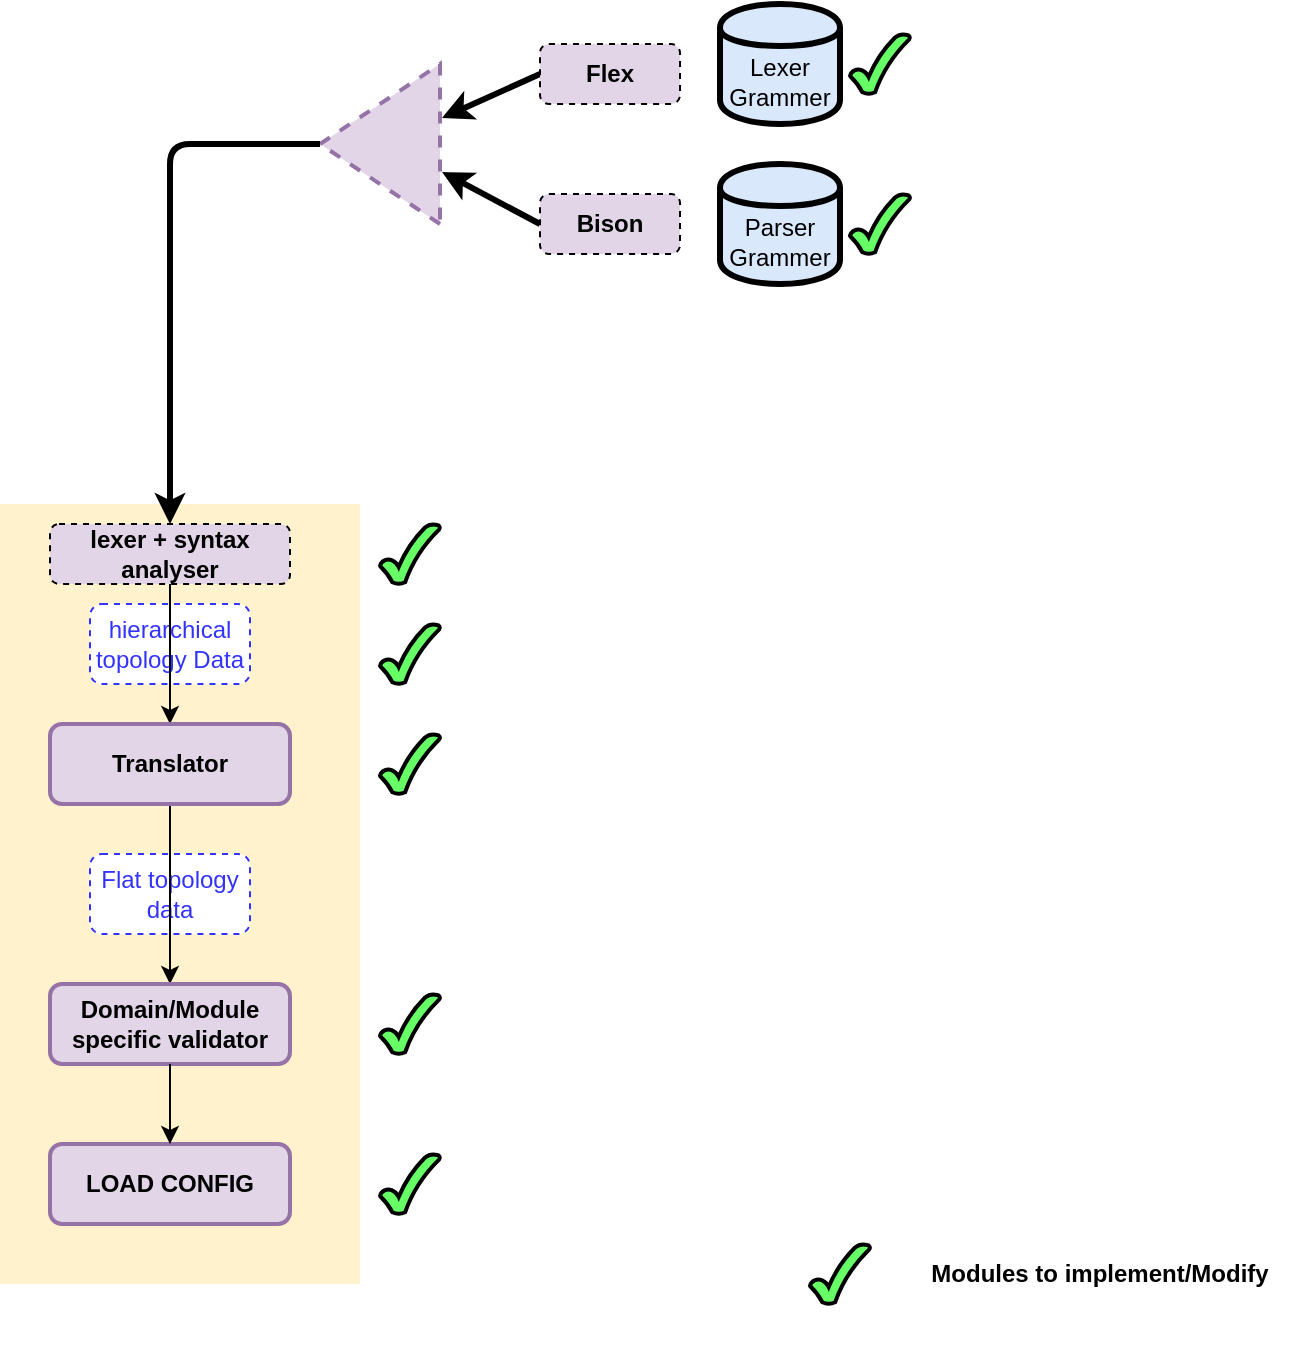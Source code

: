 <mxfile version="11.0.8" type="github"><diagram id="WUkLrTjc6pfQje6Lp3A3" name="Page-1"><mxGraphModel dx="1307" dy="1005" grid="1" gridSize="10" guides="1" tooltips="1" connect="1" arrows="1" fold="1" page="1" pageScale="1" pageWidth="850" pageHeight="1100" math="0" shadow="0"><root><mxCell id="0"/><mxCell id="1" parent="0"/><mxCell id="OYM6YsKHPWjOjZDcMZ7W-4" value="" style="rounded=0;whiteSpace=wrap;html=1;fillColor=#fff2cc;strokeColor=none;" parent="1" vertex="1"><mxGeometry x="140" y="320" width="180" height="390" as="geometry"/></mxCell><mxCell id="OYM6YsKHPWjOjZDcMZ7W-22" value="&lt;font color=&quot;#3333ff&quot;&gt;Flat topology data&lt;/font&gt;" style="rounded=1;whiteSpace=wrap;html=1;dashed=1;strokeColor=#3333FF;" parent="1" vertex="1"><mxGeometry x="185" y="495" width="80" height="40" as="geometry"/></mxCell><mxCell id="OYM6YsKHPWjOjZDcMZ7W-9" value="&lt;font color=&quot;#3333ff&quot;&gt;hierarchical topology Data&lt;/font&gt;" style="rounded=1;whiteSpace=wrap;html=1;dashed=1;strokeColor=#3333FF;" parent="1" vertex="1"><mxGeometry x="185" y="370" width="80" height="40" as="geometry"/></mxCell><mxCell id="OYM6YsKHPWjOjZDcMZ7W-12" style="edgeStyle=elbowEdgeStyle;rounded=0;orthogonalLoop=1;jettySize=auto;html=1;exitX=0.5;exitY=1;exitDx=0;exitDy=0;entryX=0.5;entryY=0;entryDx=0;entryDy=0;" parent="1" source="OYM6YsKHPWjOjZDcMZ7W-8" target="OYM6YsKHPWjOjZDcMZ7W-10" edge="1"><mxGeometry relative="1" as="geometry"/></mxCell><mxCell id="OYM6YsKHPWjOjZDcMZ7W-8" value="&lt;b&gt;lexer + syntax analyser&lt;/b&gt;" style="rounded=1;whiteSpace=wrap;html=1;fillColor=#e1d5e7;strokeColor=#000000;dashed=1;" parent="1" vertex="1"><mxGeometry x="165" y="330" width="120" height="30" as="geometry"/></mxCell><mxCell id="OYM6YsKHPWjOjZDcMZ7W-11" value="" style="endArrow=classic;html=1;exitX=0.5;exitY=1;exitDx=0;exitDy=0;entryX=0.5;entryY=0;entryDx=0;entryDy=0;" parent="1" source="OYM6YsKHPWjOjZDcMZ7W-10" target="OYM6YsKHPWjOjZDcMZ7W-13" edge="1"><mxGeometry width="50" height="50" relative="1" as="geometry"><mxPoint x="-360" y="750" as="sourcePoint"/><mxPoint x="-310" y="700" as="targetPoint"/></mxGeometry></mxCell><mxCell id="OYM6YsKHPWjOjZDcMZ7W-10" value="&lt;b&gt;Translator&lt;/b&gt;" style="rounded=1;whiteSpace=wrap;html=1;fillColor=#e1d5e7;strokeColor=#9673a6;strokeWidth=2;" parent="1" vertex="1"><mxGeometry x="165" y="430" width="120" height="40" as="geometry"/></mxCell><mxCell id="OYM6YsKHPWjOjZDcMZ7W-13" value="&lt;b&gt;Domain/Module specific validator&lt;/b&gt;" style="rounded=1;whiteSpace=wrap;html=1;fillColor=#e1d5e7;strokeColor=#9673a6;strokeWidth=2;" parent="1" vertex="1"><mxGeometry x="165" y="560" width="120" height="40" as="geometry"/></mxCell><mxCell id="OYM6YsKHPWjOjZDcMZ7W-14" value="&lt;b&gt;LOAD CONFIG&lt;/b&gt;" style="rounded=1;whiteSpace=wrap;html=1;fillColor=#e1d5e7;strokeColor=#9673a6;strokeWidth=2;" parent="1" vertex="1"><mxGeometry x="165" y="640" width="120" height="40" as="geometry"/></mxCell><mxCell id="OYM6YsKHPWjOjZDcMZ7W-21" value="" style="endArrow=classic;html=1;exitX=0.5;exitY=1;exitDx=0;exitDy=0;" parent="1" source="OYM6YsKHPWjOjZDcMZ7W-13" target="OYM6YsKHPWjOjZDcMZ7W-14" edge="1"><mxGeometry width="50" height="50" relative="1" as="geometry"><mxPoint x="-380" y="1150" as="sourcePoint"/><mxPoint x="-330" y="1100" as="targetPoint"/></mxGeometry></mxCell><mxCell id="OYM6YsKHPWjOjZDcMZ7W-49" style="edgeStyle=elbowEdgeStyle;rounded=0;orthogonalLoop=1;jettySize=auto;html=1;exitX=0.5;exitY=1;exitDx=0;exitDy=0;" parent="1" edge="1"><mxGeometry relative="1" as="geometry"><mxPoint x="255" y="740" as="sourcePoint"/><mxPoint x="255" y="740" as="targetPoint"/></mxGeometry></mxCell><mxCell id="xzSAHU1NnwXWPb1tj8lE-2" value="Lexer Grammer" style="shape=cylinder;whiteSpace=wrap;html=1;boundedLbl=1;backgroundOutline=1;strokeColor=#000000;strokeWidth=3;fillColor=#dae8fc;" parent="1" vertex="1"><mxGeometry x="500" y="70" width="60" height="60" as="geometry"/></mxCell><mxCell id="xzSAHU1NnwXWPb1tj8lE-7" value="" style="verticalLabelPosition=bottom;verticalAlign=top;html=1;shape=mxgraph.basic.tick;strokeColor=#000000;strokeWidth=2;fillColor=#66FF66;gradientColor=none;" parent="1" vertex="1"><mxGeometry x="330" y="435" width="30" height="30" as="geometry"/></mxCell><mxCell id="xzSAHU1NnwXWPb1tj8lE-8" value="" style="verticalLabelPosition=bottom;verticalAlign=top;html=1;shape=mxgraph.basic.tick;strokeColor=#000000;strokeWidth=2;fillColor=#66FF66;gradientColor=none;" parent="1" vertex="1"><mxGeometry x="565" y="85" width="30" height="30" as="geometry"/></mxCell><mxCell id="xzSAHU1NnwXWPb1tj8lE-9" value="" style="verticalLabelPosition=bottom;verticalAlign=top;html=1;shape=mxgraph.basic.tick;strokeColor=#000000;strokeWidth=2;fillColor=#66FF66;gradientColor=none;" parent="1" vertex="1"><mxGeometry x="330" y="565" width="30" height="30" as="geometry"/></mxCell><mxCell id="xzSAHU1NnwXWPb1tj8lE-10" value="" style="verticalLabelPosition=bottom;verticalAlign=top;html=1;shape=mxgraph.basic.tick;strokeColor=#000000;strokeWidth=2;fillColor=#66FF66;gradientColor=none;" parent="1" vertex="1"><mxGeometry x="330" y="645" width="30" height="30" as="geometry"/></mxCell><mxCell id="xzSAHU1NnwXWPb1tj8lE-13" value="" style="group" parent="1" vertex="1" connectable="0"><mxGeometry x="545" y="690" width="240" height="30" as="geometry"/></mxCell><mxCell id="xzSAHU1NnwXWPb1tj8lE-11" value="" style="verticalLabelPosition=bottom;verticalAlign=top;html=1;shape=mxgraph.basic.tick;strokeColor=#000000;strokeWidth=2;fillColor=#66FF66;gradientColor=none;" parent="xzSAHU1NnwXWPb1tj8lE-13" vertex="1"><mxGeometry width="30" height="30" as="geometry"/></mxCell><mxCell id="xzSAHU1NnwXWPb1tj8lE-12" value="&lt;b&gt;Modules to implement/Modify&lt;/b&gt;" style="text;html=1;strokeColor=none;fillColor=none;align=center;verticalAlign=middle;whiteSpace=wrap;rounded=0;" parent="xzSAHU1NnwXWPb1tj8lE-13" vertex="1"><mxGeometry x="50" y="5" width="190" height="20" as="geometry"/></mxCell><mxCell id="IltpC7LMynwVDFtb4Yns-1" value="Parser&lt;br&gt;Grammer" style="shape=cylinder;whiteSpace=wrap;html=1;boundedLbl=1;backgroundOutline=1;strokeColor=#000000;strokeWidth=3;fillColor=#dae8fc;" vertex="1" parent="1"><mxGeometry x="500" y="150" width="60" height="60" as="geometry"/></mxCell><mxCell id="IltpC7LMynwVDFtb4Yns-2" value="" style="verticalLabelPosition=bottom;verticalAlign=top;html=1;shape=mxgraph.basic.tick;strokeColor=#000000;strokeWidth=2;fillColor=#66FF66;gradientColor=none;" vertex="1" parent="1"><mxGeometry x="565" y="165" width="30" height="30" as="geometry"/></mxCell><mxCell id="IltpC7LMynwVDFtb4Yns-9" style="rounded=0;orthogonalLoop=1;jettySize=auto;html=1;exitX=0;exitY=0.5;exitDx=0;exitDy=0;entryX=-0.017;entryY=0.663;entryDx=0;entryDy=0;entryPerimeter=0;strokeWidth=3;" edge="1" parent="1" source="IltpC7LMynwVDFtb4Yns-4" target="IltpC7LMynwVDFtb4Yns-6"><mxGeometry relative="1" as="geometry"/></mxCell><mxCell id="IltpC7LMynwVDFtb4Yns-4" value="&lt;b&gt;Flex&lt;/b&gt;" style="rounded=1;whiteSpace=wrap;html=1;fillColor=#e1d5e7;strokeColor=#000000;dashed=1;" vertex="1" parent="1"><mxGeometry x="410" y="90" width="70" height="30" as="geometry"/></mxCell><mxCell id="IltpC7LMynwVDFtb4Yns-5" value="&lt;b&gt;Bison&lt;/b&gt;" style="rounded=1;whiteSpace=wrap;html=1;fillColor=#e1d5e7;strokeColor=#000000;dashed=1;" vertex="1" parent="1"><mxGeometry x="410" y="165" width="70" height="30" as="geometry"/></mxCell><mxCell id="IltpC7LMynwVDFtb4Yns-6" value="" style="triangle;whiteSpace=wrap;html=1;strokeColor=#9673a6;strokeWidth=2;fillColor=#e1d5e7;rotation=180;dashed=1;" vertex="1" parent="1"><mxGeometry x="300" y="100" width="60" height="80" as="geometry"/></mxCell><mxCell id="IltpC7LMynwVDFtb4Yns-11" style="rounded=0;orthogonalLoop=1;jettySize=auto;html=1;exitX=0;exitY=0.5;exitDx=0;exitDy=0;entryX=-0.017;entryY=0.325;entryDx=0;entryDy=0;entryPerimeter=0;strokeWidth=3;" edge="1" parent="1" source="IltpC7LMynwVDFtb4Yns-5" target="IltpC7LMynwVDFtb4Yns-6"><mxGeometry relative="1" as="geometry"><mxPoint x="420" y="115" as="sourcePoint"/><mxPoint x="371.02" y="136.96" as="targetPoint"/></mxGeometry></mxCell><mxCell id="IltpC7LMynwVDFtb4Yns-12" value="" style="endArrow=classic;html=1;strokeWidth=3;exitX=1;exitY=0.5;exitDx=0;exitDy=0;entryX=0.5;entryY=0;entryDx=0;entryDy=0;edgeStyle=elbowEdgeStyle;elbow=vertical;" edge="1" parent="1" source="IltpC7LMynwVDFtb4Yns-6" target="OYM6YsKHPWjOjZDcMZ7W-8"><mxGeometry width="50" height="50" relative="1" as="geometry"><mxPoint x="190" y="240" as="sourcePoint"/><mxPoint x="240" y="190" as="targetPoint"/><Array as="points"><mxPoint x="210" y="140"/></Array></mxGeometry></mxCell><mxCell id="IltpC7LMynwVDFtb4Yns-13" value="" style="verticalLabelPosition=bottom;verticalAlign=top;html=1;shape=mxgraph.basic.tick;strokeColor=#000000;strokeWidth=2;fillColor=#66FF66;gradientColor=none;" vertex="1" parent="1"><mxGeometry x="330" y="330" width="30" height="30" as="geometry"/></mxCell><mxCell id="IltpC7LMynwVDFtb4Yns-14" value="" style="verticalLabelPosition=bottom;verticalAlign=top;html=1;shape=mxgraph.basic.tick;strokeColor=#000000;strokeWidth=2;fillColor=#66FF66;gradientColor=none;" vertex="1" parent="1"><mxGeometry x="330" y="380" width="30" height="30" as="geometry"/></mxCell></root></mxGraphModel></diagram></mxfile>